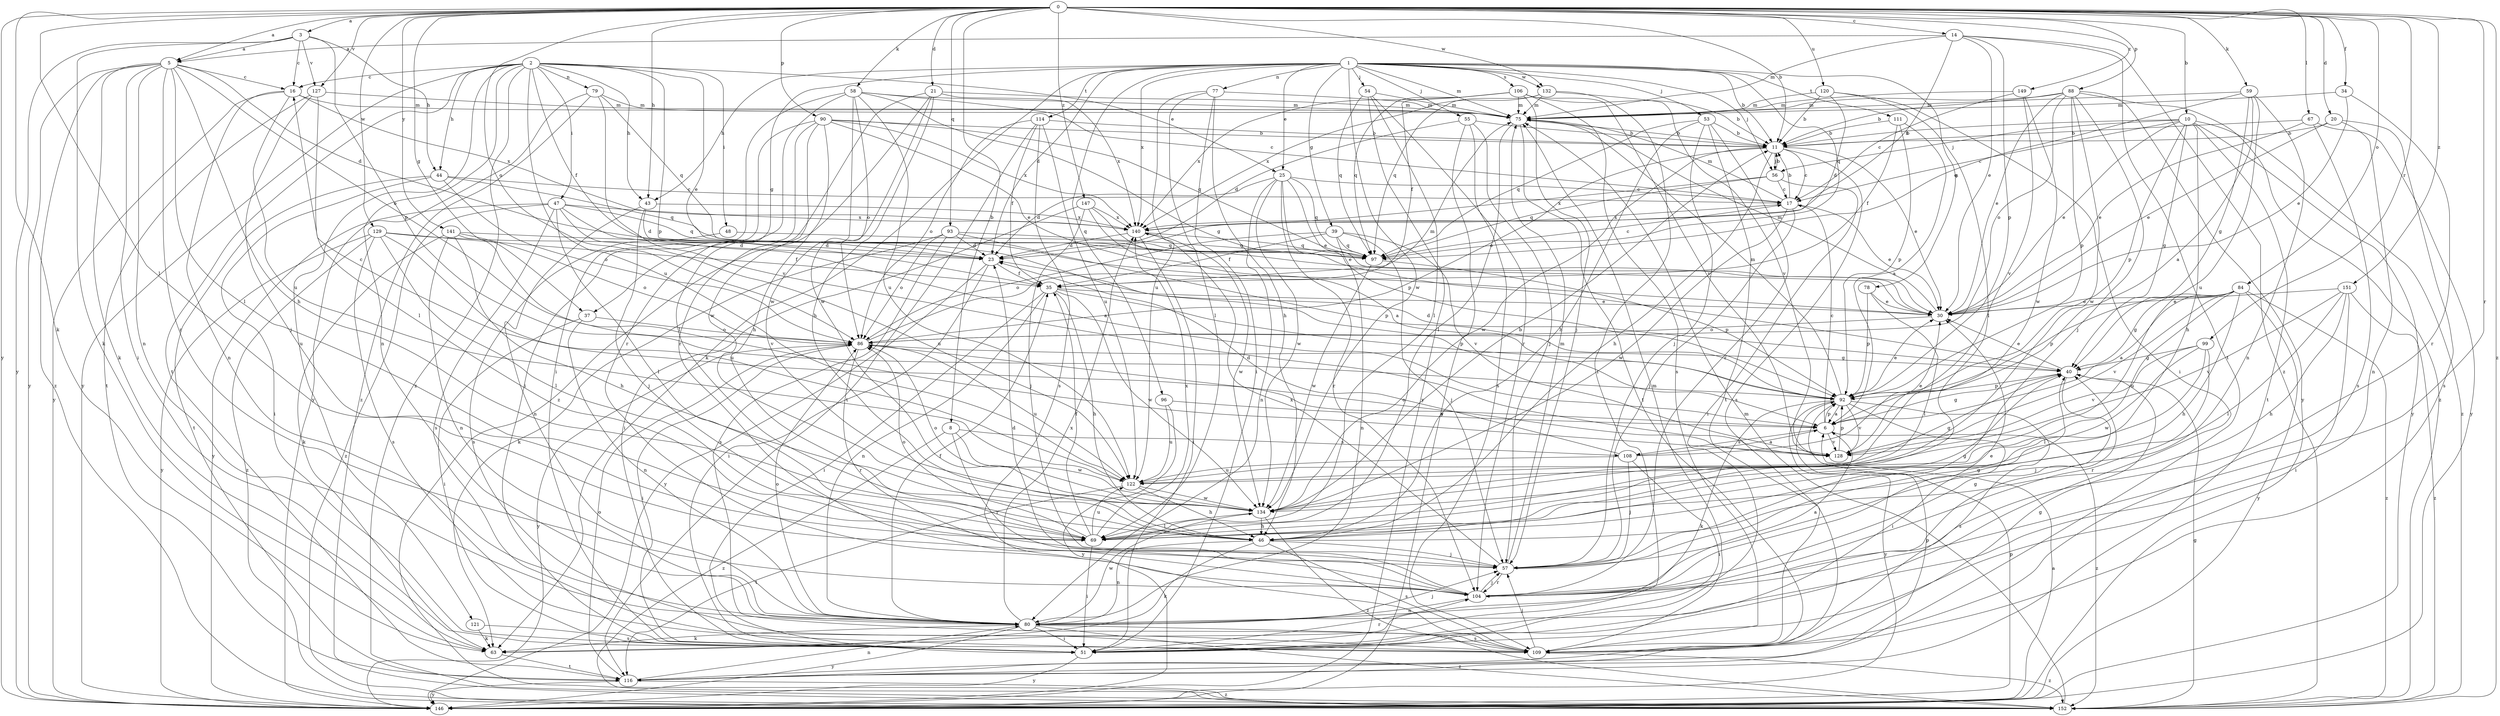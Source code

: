 strict digraph  {
0;
1;
2;
3;
5;
6;
8;
10;
11;
14;
16;
17;
20;
21;
23;
25;
30;
34;
35;
37;
39;
40;
43;
44;
46;
47;
48;
51;
53;
54;
55;
56;
57;
58;
59;
63;
67;
69;
75;
77;
78;
79;
80;
84;
86;
88;
90;
92;
93;
96;
97;
99;
104;
106;
108;
109;
111;
114;
116;
120;
121;
122;
127;
128;
129;
132;
134;
140;
141;
146;
147;
149;
151;
152;
0 -> 3  [label=a];
0 -> 5  [label=a];
0 -> 8  [label=b];
0 -> 10  [label=b];
0 -> 11  [label=b];
0 -> 14  [label=c];
0 -> 20  [label=d];
0 -> 21  [label=d];
0 -> 34  [label=f];
0 -> 37  [label=g];
0 -> 43  [label=h];
0 -> 58  [label=k];
0 -> 59  [label=k];
0 -> 63  [label=k];
0 -> 67  [label=l];
0 -> 69  [label=l];
0 -> 84  [label=o];
0 -> 86  [label=o];
0 -> 88  [label=p];
0 -> 90  [label=p];
0 -> 93  [label=q];
0 -> 99  [label=r];
0 -> 104  [label=r];
0 -> 120  [label=u];
0 -> 127  [label=v];
0 -> 129  [label=w];
0 -> 132  [label=w];
0 -> 141  [label=y];
0 -> 146  [label=y];
0 -> 147  [label=z];
0 -> 149  [label=z];
0 -> 151  [label=z];
0 -> 152  [label=z];
1 -> 11  [label=b];
1 -> 23  [label=d];
1 -> 25  [label=e];
1 -> 37  [label=g];
1 -> 39  [label=g];
1 -> 43  [label=h];
1 -> 53  [label=j];
1 -> 54  [label=j];
1 -> 55  [label=j];
1 -> 56  [label=j];
1 -> 63  [label=k];
1 -> 75  [label=m];
1 -> 77  [label=n];
1 -> 78  [label=n];
1 -> 96  [label=q];
1 -> 97  [label=q];
1 -> 106  [label=s];
1 -> 111  [label=t];
1 -> 114  [label=t];
1 -> 132  [label=w];
1 -> 134  [label=w];
1 -> 140  [label=x];
2 -> 16  [label=c];
2 -> 25  [label=e];
2 -> 30  [label=e];
2 -> 35  [label=f];
2 -> 43  [label=h];
2 -> 44  [label=h];
2 -> 47  [label=i];
2 -> 48  [label=i];
2 -> 79  [label=n];
2 -> 80  [label=n];
2 -> 92  [label=p];
2 -> 116  [label=t];
2 -> 121  [label=u];
2 -> 122  [label=u];
2 -> 146  [label=y];
2 -> 152  [label=z];
3 -> 5  [label=a];
3 -> 16  [label=c];
3 -> 44  [label=h];
3 -> 63  [label=k];
3 -> 92  [label=p];
3 -> 127  [label=v];
3 -> 146  [label=y];
5 -> 16  [label=c];
5 -> 23  [label=d];
5 -> 46  [label=h];
5 -> 51  [label=i];
5 -> 63  [label=k];
5 -> 69  [label=l];
5 -> 80  [label=n];
5 -> 86  [label=o];
5 -> 104  [label=r];
5 -> 146  [label=y];
5 -> 152  [label=z];
6 -> 16  [label=c];
6 -> 17  [label=c];
6 -> 40  [label=g];
6 -> 92  [label=p];
6 -> 108  [label=s];
6 -> 128  [label=v];
6 -> 152  [label=z];
8 -> 104  [label=r];
8 -> 108  [label=s];
8 -> 134  [label=w];
8 -> 152  [label=z];
10 -> 11  [label=b];
10 -> 17  [label=c];
10 -> 30  [label=e];
10 -> 40  [label=g];
10 -> 46  [label=h];
10 -> 56  [label=j];
10 -> 92  [label=p];
10 -> 116  [label=t];
10 -> 146  [label=y];
10 -> 152  [label=z];
11 -> 17  [label=c];
11 -> 30  [label=e];
11 -> 46  [label=h];
11 -> 56  [label=j];
11 -> 86  [label=o];
11 -> 109  [label=s];
11 -> 134  [label=w];
14 -> 5  [label=a];
14 -> 30  [label=e];
14 -> 75  [label=m];
14 -> 92  [label=p];
14 -> 116  [label=t];
14 -> 140  [label=x];
14 -> 152  [label=z];
16 -> 75  [label=m];
16 -> 80  [label=n];
16 -> 122  [label=u];
16 -> 140  [label=x];
16 -> 146  [label=y];
17 -> 11  [label=b];
17 -> 30  [label=e];
17 -> 57  [label=j];
17 -> 75  [label=m];
17 -> 134  [label=w];
17 -> 140  [label=x];
20 -> 11  [label=b];
20 -> 30  [label=e];
20 -> 80  [label=n];
20 -> 109  [label=s];
21 -> 46  [label=h];
21 -> 75  [label=m];
21 -> 104  [label=r];
21 -> 134  [label=w];
21 -> 140  [label=x];
21 -> 152  [label=z];
23 -> 35  [label=f];
23 -> 51  [label=i];
23 -> 146  [label=y];
25 -> 17  [label=c];
25 -> 23  [label=d];
25 -> 30  [label=e];
25 -> 80  [label=n];
25 -> 92  [label=p];
25 -> 97  [label=q];
25 -> 104  [label=r];
25 -> 134  [label=w];
30 -> 75  [label=m];
30 -> 86  [label=o];
34 -> 30  [label=e];
34 -> 75  [label=m];
34 -> 104  [label=r];
35 -> 30  [label=e];
35 -> 46  [label=h];
35 -> 51  [label=i];
35 -> 80  [label=n];
35 -> 92  [label=p];
35 -> 134  [label=w];
37 -> 51  [label=i];
37 -> 80  [label=n];
37 -> 86  [label=o];
39 -> 35  [label=f];
39 -> 57  [label=j];
39 -> 80  [label=n];
39 -> 86  [label=o];
39 -> 97  [label=q];
39 -> 128  [label=v];
40 -> 23  [label=d];
40 -> 30  [label=e];
40 -> 57  [label=j];
40 -> 92  [label=p];
43 -> 23  [label=d];
43 -> 57  [label=j];
43 -> 80  [label=n];
43 -> 140  [label=x];
44 -> 17  [label=c];
44 -> 51  [label=i];
44 -> 86  [label=o];
44 -> 97  [label=q];
44 -> 116  [label=t];
46 -> 57  [label=j];
46 -> 63  [label=k];
46 -> 80  [label=n];
46 -> 109  [label=s];
47 -> 6  [label=a];
47 -> 69  [label=l];
47 -> 97  [label=q];
47 -> 109  [label=s];
47 -> 122  [label=u];
47 -> 140  [label=x];
47 -> 146  [label=y];
47 -> 152  [label=z];
48 -> 97  [label=q];
48 -> 109  [label=s];
51 -> 104  [label=r];
51 -> 146  [label=y];
53 -> 11  [label=b];
53 -> 46  [label=h];
53 -> 57  [label=j];
53 -> 97  [label=q];
53 -> 104  [label=r];
53 -> 116  [label=t];
54 -> 69  [label=l];
54 -> 75  [label=m];
54 -> 97  [label=q];
54 -> 104  [label=r];
54 -> 146  [label=y];
55 -> 11  [label=b];
55 -> 23  [label=d];
55 -> 57  [label=j];
55 -> 109  [label=s];
55 -> 146  [label=y];
56 -> 11  [label=b];
56 -> 17  [label=c];
56 -> 51  [label=i];
56 -> 97  [label=q];
56 -> 140  [label=x];
57 -> 40  [label=g];
57 -> 75  [label=m];
57 -> 104  [label=r];
57 -> 140  [label=x];
58 -> 17  [label=c];
58 -> 40  [label=g];
58 -> 51  [label=i];
58 -> 75  [label=m];
58 -> 86  [label=o];
58 -> 104  [label=r];
58 -> 122  [label=u];
58 -> 134  [label=w];
59 -> 6  [label=a];
59 -> 40  [label=g];
59 -> 75  [label=m];
59 -> 80  [label=n];
59 -> 97  [label=q];
59 -> 122  [label=u];
63 -> 116  [label=t];
67 -> 11  [label=b];
67 -> 30  [label=e];
67 -> 109  [label=s];
67 -> 146  [label=y];
69 -> 35  [label=f];
69 -> 40  [label=g];
69 -> 51  [label=i];
69 -> 86  [label=o];
69 -> 122  [label=u];
69 -> 140  [label=x];
75 -> 11  [label=b];
75 -> 69  [label=l];
75 -> 116  [label=t];
77 -> 46  [label=h];
77 -> 51  [label=i];
77 -> 69  [label=l];
77 -> 75  [label=m];
77 -> 122  [label=u];
78 -> 30  [label=e];
78 -> 69  [label=l];
78 -> 92  [label=p];
79 -> 75  [label=m];
79 -> 97  [label=q];
79 -> 128  [label=v];
79 -> 146  [label=y];
79 -> 152  [label=z];
80 -> 35  [label=f];
80 -> 51  [label=i];
80 -> 57  [label=j];
80 -> 63  [label=k];
80 -> 86  [label=o];
80 -> 109  [label=s];
80 -> 134  [label=w];
80 -> 140  [label=x];
80 -> 146  [label=y];
80 -> 152  [label=z];
84 -> 6  [label=a];
84 -> 30  [label=e];
84 -> 40  [label=g];
84 -> 46  [label=h];
84 -> 92  [label=p];
84 -> 122  [label=u];
84 -> 128  [label=v];
84 -> 146  [label=y];
84 -> 152  [label=z];
86 -> 40  [label=g];
86 -> 51  [label=i];
86 -> 75  [label=m];
86 -> 104  [label=r];
86 -> 122  [label=u];
86 -> 146  [label=y];
88 -> 11  [label=b];
88 -> 30  [label=e];
88 -> 57  [label=j];
88 -> 75  [label=m];
88 -> 86  [label=o];
88 -> 92  [label=p];
88 -> 134  [label=w];
88 -> 146  [label=y];
88 -> 152  [label=z];
90 -> 11  [label=b];
90 -> 30  [label=e];
90 -> 46  [label=h];
90 -> 51  [label=i];
90 -> 69  [label=l];
90 -> 97  [label=q];
90 -> 134  [label=w];
90 -> 140  [label=x];
92 -> 6  [label=a];
92 -> 30  [label=e];
92 -> 51  [label=i];
92 -> 63  [label=k];
92 -> 75  [label=m];
92 -> 109  [label=s];
92 -> 128  [label=v];
92 -> 146  [label=y];
93 -> 23  [label=d];
93 -> 63  [label=k];
93 -> 86  [label=o];
93 -> 92  [label=p];
93 -> 97  [label=q];
93 -> 109  [label=s];
96 -> 6  [label=a];
96 -> 122  [label=u];
96 -> 146  [label=y];
97 -> 17  [label=c];
97 -> 92  [label=p];
97 -> 134  [label=w];
99 -> 40  [label=g];
99 -> 69  [label=l];
99 -> 104  [label=r];
99 -> 128  [label=v];
99 -> 134  [label=w];
104 -> 6  [label=a];
104 -> 23  [label=d];
104 -> 30  [label=e];
104 -> 40  [label=g];
104 -> 57  [label=j];
104 -> 80  [label=n];
106 -> 11  [label=b];
106 -> 35  [label=f];
106 -> 57  [label=j];
106 -> 75  [label=m];
106 -> 97  [label=q];
106 -> 109  [label=s];
106 -> 128  [label=v];
106 -> 140  [label=x];
108 -> 6  [label=a];
108 -> 23  [label=d];
108 -> 30  [label=e];
108 -> 51  [label=i];
108 -> 57  [label=j];
108 -> 122  [label=u];
109 -> 40  [label=g];
109 -> 57  [label=j];
109 -> 75  [label=m];
109 -> 152  [label=z];
111 -> 6  [label=a];
111 -> 11  [label=b];
111 -> 35  [label=f];
111 -> 92  [label=p];
114 -> 11  [label=b];
114 -> 35  [label=f];
114 -> 86  [label=o];
114 -> 109  [label=s];
114 -> 116  [label=t];
114 -> 122  [label=u];
116 -> 80  [label=n];
116 -> 86  [label=o];
116 -> 92  [label=p];
116 -> 146  [label=y];
116 -> 152  [label=z];
120 -> 11  [label=b];
120 -> 23  [label=d];
120 -> 51  [label=i];
120 -> 69  [label=l];
120 -> 75  [label=m];
121 -> 63  [label=k];
121 -> 109  [label=s];
122 -> 40  [label=g];
122 -> 46  [label=h];
122 -> 116  [label=t];
122 -> 134  [label=w];
127 -> 57  [label=j];
127 -> 69  [label=l];
127 -> 75  [label=m];
127 -> 116  [label=t];
128 -> 86  [label=o];
128 -> 92  [label=p];
129 -> 23  [label=d];
129 -> 35  [label=f];
129 -> 69  [label=l];
129 -> 109  [label=s];
129 -> 122  [label=u];
129 -> 146  [label=y];
129 -> 152  [label=z];
132 -> 51  [label=i];
132 -> 75  [label=m];
132 -> 97  [label=q];
132 -> 128  [label=v];
132 -> 140  [label=x];
134 -> 11  [label=b];
134 -> 46  [label=h];
134 -> 69  [label=l];
134 -> 86  [label=o];
134 -> 152  [label=z];
140 -> 23  [label=d];
140 -> 51  [label=i];
140 -> 97  [label=q];
140 -> 134  [label=w];
141 -> 23  [label=d];
141 -> 46  [label=h];
141 -> 63  [label=k];
141 -> 80  [label=n];
141 -> 86  [label=o];
141 -> 128  [label=v];
146 -> 6  [label=a];
146 -> 92  [label=p];
147 -> 6  [label=a];
147 -> 30  [label=e];
147 -> 51  [label=i];
147 -> 57  [label=j];
147 -> 140  [label=x];
149 -> 17  [label=c];
149 -> 75  [label=m];
149 -> 128  [label=v];
149 -> 134  [label=w];
151 -> 30  [label=e];
151 -> 46  [label=h];
151 -> 51  [label=i];
151 -> 69  [label=l];
151 -> 128  [label=v];
151 -> 152  [label=z];
152 -> 40  [label=g];
152 -> 75  [label=m];
}
